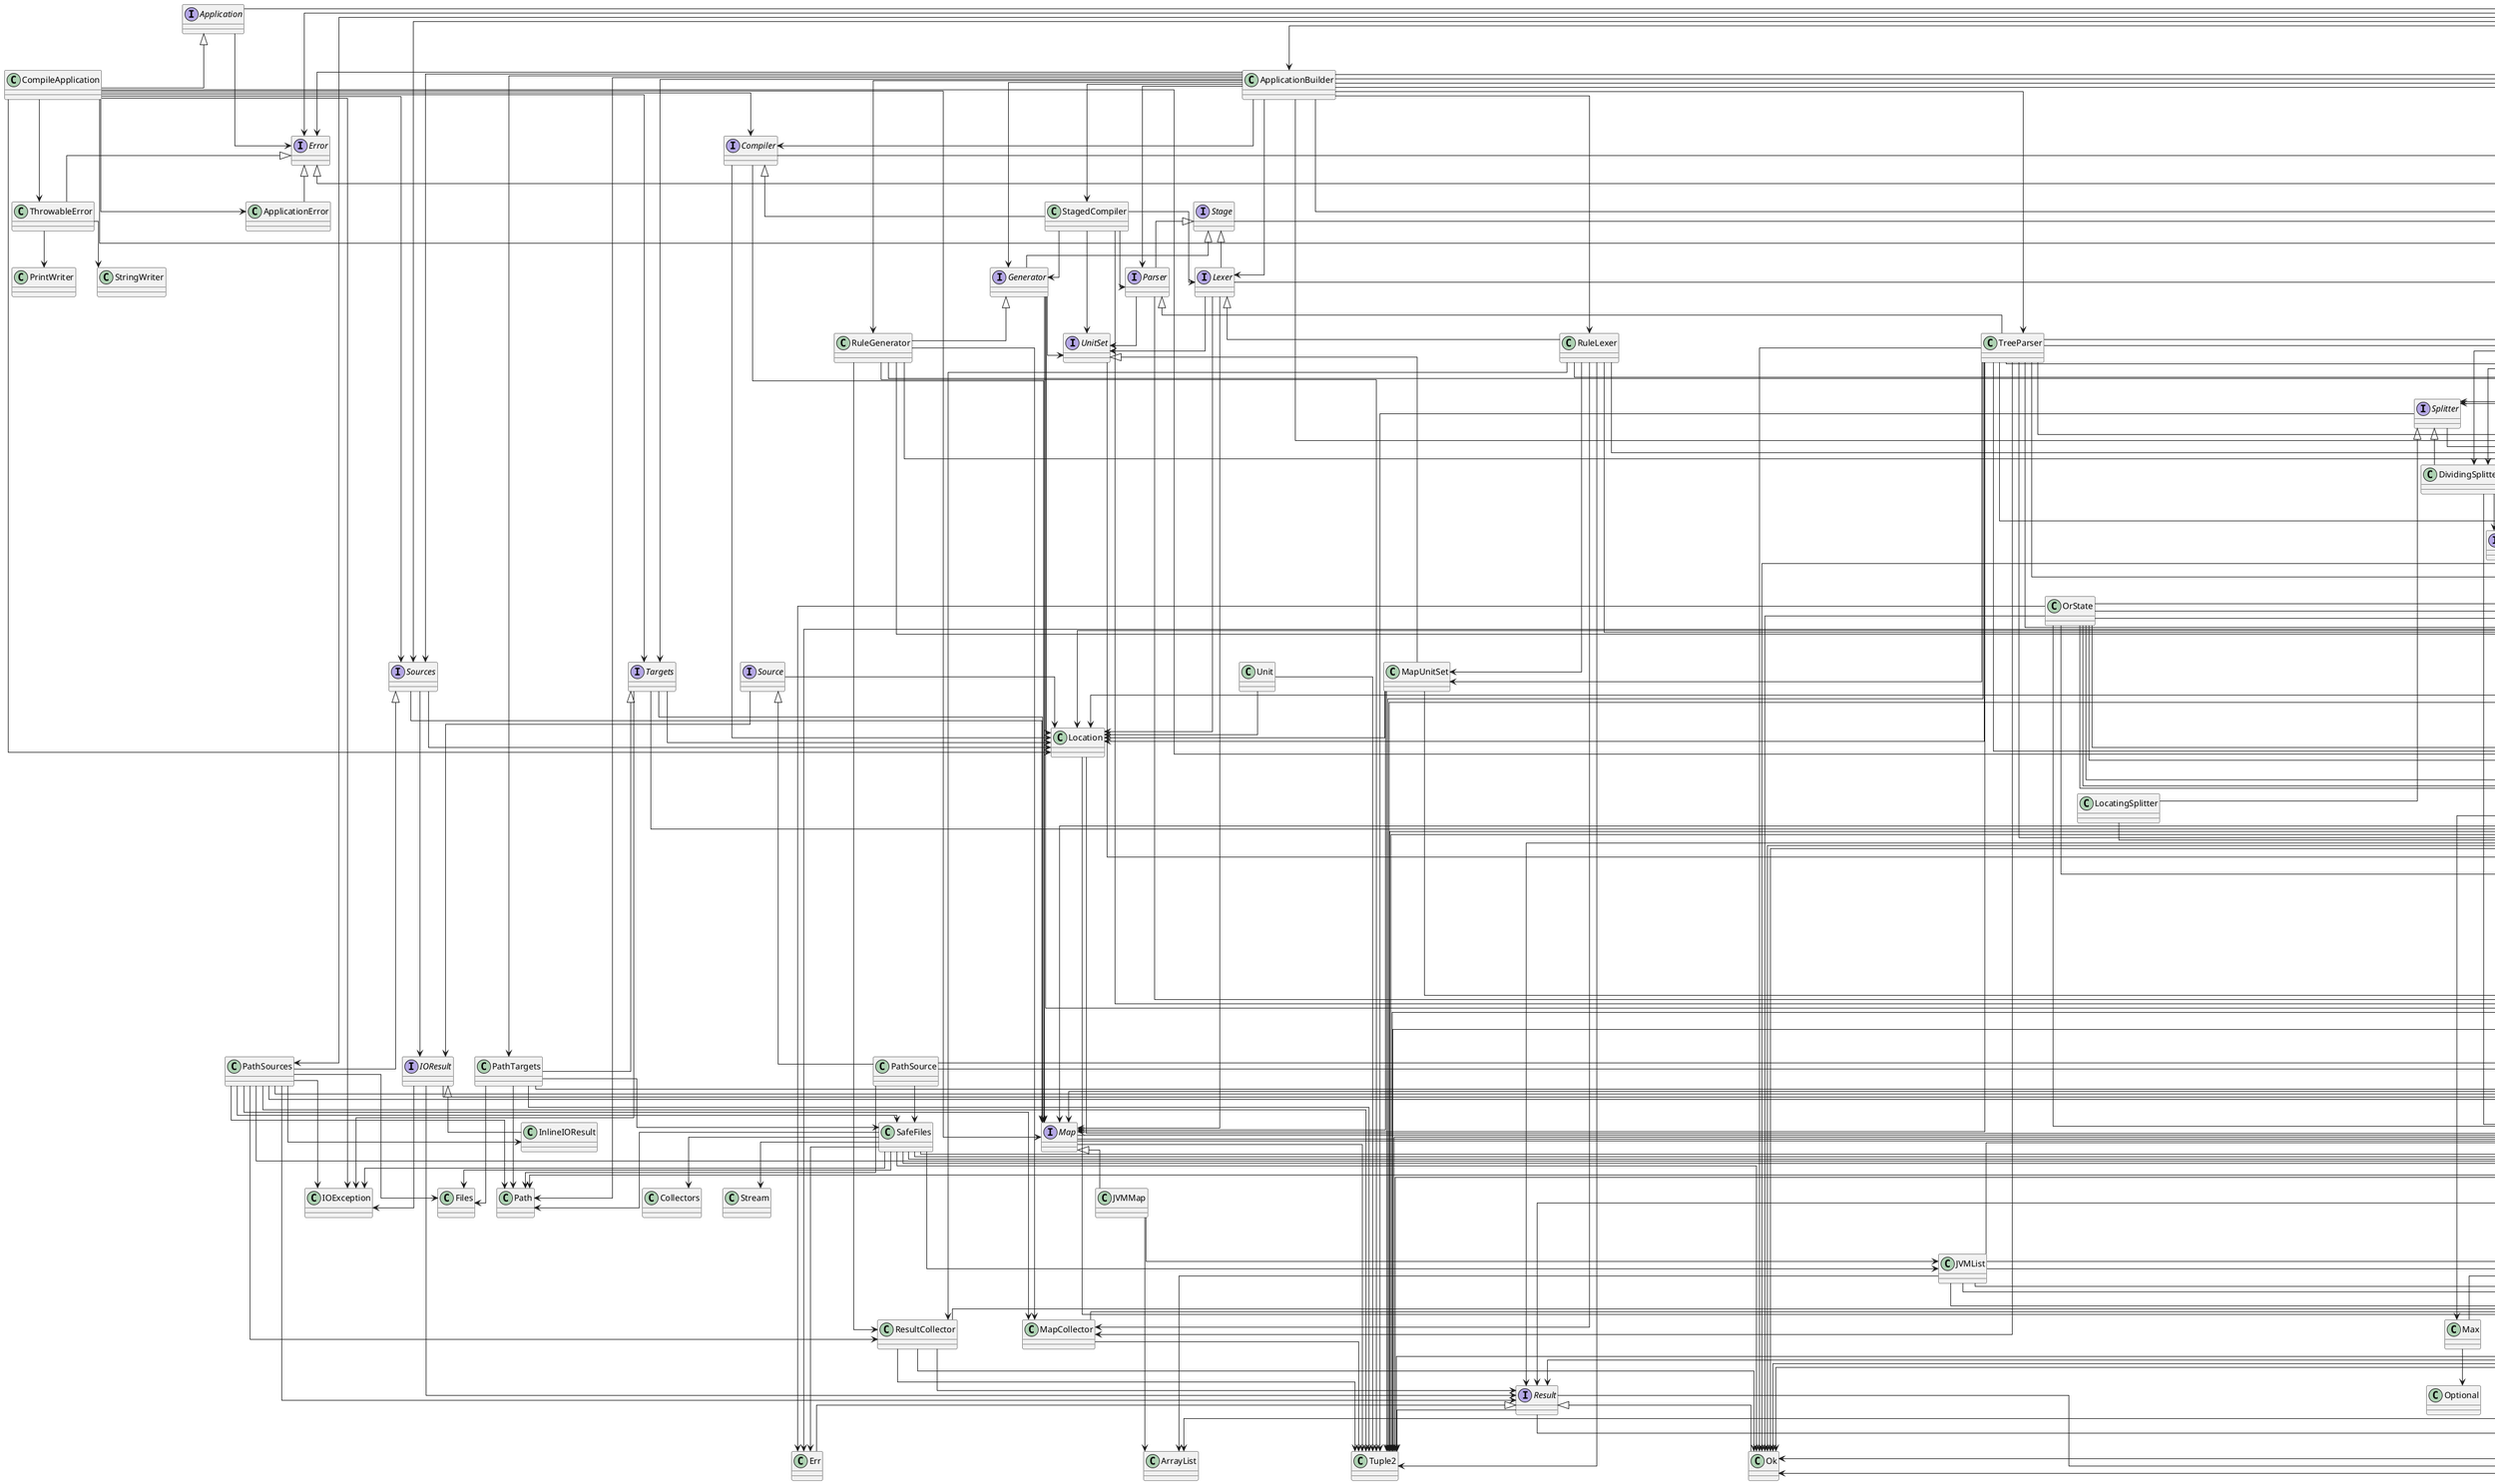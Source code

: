 @startuml
skinparam linetype ortho
class TypescriptLang

class TypeScriptTargetPlatform
TargetPlatform <|-- TypeScriptTargetPlatform

interface Targets

class Unit

interface List

interface TargetPlatform

class ParseUnit

class Joiner
Collector <|-- Joiner

class ListCollector
Collector <|-- ListCollector

class FlattenJava
Passer <|-- FlattenJava

class Maps

class Tuple2

class ApplicationError
Error <|-- ApplicationError

class StagedCompiler
Compiler <|-- StagedCompiler

interface LazyRule
Rule <|-- LazyRule

interface Compiler

class MapCollector
Collector <|-- MapCollector

class ImmutableCompileError
CompileError <|-- ImmutableCompileError

interface NodeList

interface Folder

class LastSelector
Selector <|-- LastSelector

class RuleGenerator
Generator <|-- RuleGenerator

interface Passer

class InlineCompileResult
CompileResult <|-- InlineCompileResult

class RuleLexer
Lexer <|-- RuleLexer

class CompileApplication
Application <|-- CompileApplication

class MapUnitSet
UnitSet <|-- MapUnitSet

class OrState

class InlinePassResult
ParseResult <|-- InlinePassResult

interface ParseState

interface Rule

class CompileResultCollector
Collector <|-- CompileResultCollector

interface Error

class PathTargets
Targets <|-- PathTargets

class Location

class SingleHead
Head <|-- SingleHead

interface Option

class StripRule
Rule <|-- StripRule

class CompileErrors

class Ok
Result <|-- Ok

interface Parser
Stage <|-- Parser

interface Lexer
Stage <|-- Lexer

class DivideRule
Rule <|-- DivideRule

interface IOResult

class LocatingRule
Rule <|-- LocatingRule

class SuffixRule
Rule <|-- SuffixRule

interface Result

interface AfterAll

class PlantUMLLang

interface ParseResult

class Main

class Console

class LastLocator
Locator <|-- LastLocator

class MutableDivideState
DivideState <|-- MutableDivideState

interface CompileError
Error <|-- CompileError

interface Locator

class TypeSeparatorFolder
Folder <|-- TypeSeparatorFolder

class ContextRule
Rule <|-- ContextRule

interface Selector

interface UnitSet

class RangeHead
Head <|-- RangeHead

interface Source

class FlatMapHead
Head <|-- FlatMapHead

class FoldingDivider
Divider <|-- FoldingDivider

class Lists

class CommonLang

class InvocationFolder
Folder <|-- InvocationFolder

class JavaLang

interface Filter

class StringRule
Rule <|-- StringRule

class ThrowableError
Error <|-- ThrowableError

class None
Option <|-- None

class JVMList
List <|-- JVMList

class ResultCollector
Collector <|-- ResultCollector

interface Head

class StatementFolder
Folder <|-- StatementFolder

interface Generator
Stage <|-- Generator

class Max
Collector <|-- Max

class NodeContext
Context <|-- NodeContext

interface CompileResult

class DividingSplitter
Splitter <|-- DividingSplitter

class EmptyHead
Head <|-- EmptyHead

class NodeListCollector
Collector <|-- NodeListCollector

class NumberFilter
Filter <|-- NumberFilter

interface Stage

class CompileResults

class PathSources
Sources <|-- PathSources

interface Map

interface DivideState

class PlantUMLTargetPlatform
TargetPlatform <|-- PlantUMLTargetPlatform

class MutableLazyRule
LazyRule <|-- MutableLazyRule

class JVMMap
Map <|-- JVMMap

class PrefixRule
Rule <|-- PrefixRule

class EmptyAfterAll
AfterAll <|-- EmptyAfterAll

class FirstSelector
Selector <|-- FirstSelector

class ExactRule
Rule <|-- ExactRule

class PathSource
Source <|-- PathSource

class StringContext
Context <|-- StringContext

class TypeRule
Rule <|-- TypeRule

class SymbolFilter
Filter <|-- SymbolFilter

class InlineNodeList
NodeList <|-- InlineNodeList

class FirstLocator
Locator <|-- FirstLocator

interface Node

class OrRule
Rule <|-- OrRule

interface Iter

class NodeRule
Rule <|-- NodeRule

class Iters

class BlockFolder
Folder <|-- BlockFolder

class ApplicationBuilder

class DelimitedFolder
Folder <|-- DelimitedFolder

class TypeScriptAfterPasser
Passer <|-- TypeScriptAfterPasser

interface Collector

class Some
Option <|-- Some

class LocatingSplitter
Splitter <|-- LocatingSplitter

interface Context

class MergeDiagram
AfterAll <|-- MergeDiagram

interface Sources

interface Application

class ImmutableParseState
ParseState <|-- ImmutableParseState

interface Divider

class TreeParser
Parser <|-- TreeParser

class Err
Result <|-- Err

class OptionNodeListRule
Rule <|-- OptionNodeListRule

class PlantUMLAfterPasser
Passer <|-- PlantUMLAfterPasser

class ValueFolder
Folder <|-- ValueFolder

class SafeFiles

class HeadedIter
Iter <|-- HeadedIter

interface Splitter

class MapNode
Node <|-- MapNode

class FilterRule
Rule <|-- FilterRule

class InlineIOResult
IOResult <|-- InlineIOResult

Iters --> Option
Iters --> EmptyHead
Iters --> HeadedIter
Iters --> RangeHead
Iters --> SingleHead
RangeHead --> None
RangeHead --> Some
MergeDiagram --> Option
MergeDiagram --> Tuple2
MergeDiagram --> List
MergeDiagram --> Lists
MergeDiagram --> Maps
MergeDiagram --> Iters
MergeDiagram --> ListCollector
MergeDiagram --> InlineNodeList
MergeDiagram --> MapNode
MergeDiagram --> NodeList
Node --> Option
Node --> Tuple2
Node --> Iter
ParseState --> Location
FlatMapHead --> None
FlatMapHead --> Iter
FlatMapHead --> Function
JVMList --> None
JVMList --> Some
JVMList --> HeadedIter
JVMList --> RangeHead
JVMList --> ListCollector
JVMList --> ArrayList
MutableLazyRule --> None
MutableLazyRule --> Option
MutableLazyRule --> Some
MutableLazyRule --> CompileResult
MutableLazyRule --> CompileErrors
MutableLazyRule --> Node
OrState --> None
OrState --> Option
OrState --> Some
OrState --> List
OrState --> Lists
OrState --> Err
OrState --> Ok
OrState --> CompileResult
OrState --> CompileResults
OrState --> Context
OrState --> CompileError
OrState --> ImmutableCompileError
DivideRule --> CompileResultCollector
DivideRule --> CompileErrors
DivideRule --> MapNode
DivideRule --> NodeList
DivideRule --> NodeListCollector
DivideRule --> FoldingDivider
DivideRule --> Folder
Locator --> Option
ListCollector --> List
ListCollector --> Lists
Lists --> ArrayList
Lists --> Arrays
IOResult --> Result
IOResult --> IOException
IOResult --> Function
Stage --> CompileResult
Iter --> Option
Iter --> Collector
Iter --> Result
Iter --> BiFunction
Iter --> Function
Iter --> Predicate
Selector --> Option
Selector --> Tuple2
Selector --> List
PrefixRule --> CompileErrors
Head --> Option
NodeContext --> Node
NodeList --> Option
NodeList --> Iter
NodeList --> CompileResult
NodeList --> Function
SingleHead --> None
SingleHead --> Some
Sources --> IOResult
Sources --> Location
Sources --> Map
Parser --> Node
Parser --> UnitSet
TreeParser --> Tuple2
TreeParser --> Map
TreeParser --> MapCollector
TreeParser --> Ok
TreeParser --> CompileResult
TreeParser --> CompileResultCollector
TreeParser --> CompileResults
TreeParser --> CompileError
TreeParser --> InlineNodeList
TreeParser --> NodeList
TreeParser --> Location
TreeParser --> AfterAll
TreeParser --> MapUnitSet
TreeParser --> ParseUnit
TreeParser --> Passer
InlineNodeList --> Some
InlineNodeList --> List
InlineNodeList --> Lists
InlineNodeList --> Joiner
InlineNodeList --> CompileResultCollector
UnitSet --> Iter
Rule --> CompileResult
Rule --> Node
RuleGenerator --> Tuple2
RuleGenerator --> MapCollector
RuleGenerator --> ResultCollector
RuleGenerator --> CompileResult
RuleGenerator --> CompileResults
RuleGenerator --> Rule
Map --> Tuple2
Map --> Iter
Map --> Function
Map --> Supplier
JVMMap --> JVMList
JVMMap --> ArrayList
Application --> Error
Application --> Option
Generator --> Node
Generator --> Location
Generator --> UnitSet
Generator --> Map
CompileResultCollector --> Ok
Max --> Optional
TypescriptLang --> Lists
TypescriptLang --> DivideRule
TypescriptLang --> LocatingRule
TypescriptLang --> NodeRule
TypescriptLang --> OrRule
TypescriptLang --> PrefixRule
TypescriptLang --> Rule
TypescriptLang --> StringRule
TypescriptLang --> StripRule
TypescriptLang --> SuffixRule
TypescriptLang --> TypeRule
TypescriptLang --> DelimitedFolder
MapNode --> None
MapNode --> Some
MapNode --> Map
MapNode --> Maps
MapNode --> Iters
MapNode --> Joiner
MapNode --> BiFunction
MapNode --> Function
Folder --> DivideState
FoldingDivider --> None
FoldingDivider --> Option
FoldingDivider --> Some
FoldingDivider --> Tuple2
FoldingDivider --> Folder
TargetPlatform --> Rule
TargetPlatform --> AfterAll
TargetPlatform --> Passer
TargetPlatform --> Path
MapCollector --> Tuple2
TypeScriptTargetPlatform --> TypeScriptAfterPasser
TypeScriptTargetPlatform --> TypescriptLang
TypeScriptTargetPlatform --> EmptyAfterAll
TypeScriptTargetPlatform --> Paths
EmptyHead --> None
CompileResults --> Ok
CompileResults --> Result
CompileResults --> CompileError
SafeFiles --> None
SafeFiles --> Option
SafeFiles --> Some
SafeFiles --> JVMList
SafeFiles --> Iter
SafeFiles --> Err
SafeFiles --> Ok
SafeFiles --> IOException
SafeFiles --> Files
SafeFiles --> Path
SafeFiles --> Collectors
SafeFiles --> Stream
Targets --> Location
Targets --> IOException
Targets --> Map
Targets --> Option
StagedCompiler --> Node
StagedCompiler --> UnitSet
StagedCompiler --> Generator
StagedCompiler --> Lexer
StagedCompiler --> Parser
MutableDivideState --> None
MutableDivideState --> Some
MutableDivideState --> List
MutableDivideState --> Lists
CompileApplication --> Some
CompileApplication --> Compiler
CompileApplication --> CompileError
CompileApplication --> ApplicationError
CompileApplication --> ThrowableError
CompileApplication --> Location
CompileApplication --> Sources
CompileApplication --> Targets
CompileApplication --> Map
CompileApplication --> IOException
ContextRule --> Lists
ContextRule --> NodeContext
ContextRule --> CompileError
ContextRule --> StringContext
ContextRule --> ImmutableCompileError
PlantUMLTargetPlatform --> PlantUMLAfterPasser
PlantUMLTargetPlatform --> MergeDiagram
PlantUMLTargetPlatform --> PlantUMLLang
PlantUMLTargetPlatform --> Paths
LocatingRule --> Tuple2
LocatingRule --> CompileErrors
LocatingRule --> FirstLocator
LocatingRule --> LastLocator
LocatingRule --> Locator
SuffixRule --> CompileErrors
JavaLang --> Lists
JavaLang --> ContextRule
JavaLang --> DivideRule
JavaLang --> FilterRule
JavaLang --> LocatingRule
JavaLang --> NodeRule
JavaLang --> OrRule
JavaLang --> PrefixRule
JavaLang --> Rule
JavaLang --> Splitter
JavaLang --> StringRule
JavaLang --> StripRule
JavaLang --> SuffixRule
JavaLang --> TypeRule
JavaLang --> Divider
JavaLang --> FoldingDivider
JavaLang --> DelimitedFolder
JavaLang --> DividingSplitter
PlantUMLLang --> Lists
PlantUMLLang --> DivideRule
PlantUMLLang --> ExactRule
PlantUMLLang --> LocatingRule
PlantUMLLang --> OrRule
PlantUMLLang --> PrefixRule
PlantUMLLang --> Rule
PlantUMLLang --> StringRule
PlantUMLLang --> SuffixRule
PlantUMLLang --> TypeRule
PlantUMLLang --> StatementFolder
CompileResult --> Tuple2
CompileResult --> Result
CompileResult --> CompileError
CompileResult --> BiFunction
CompileResult --> Function
CompileResult --> Supplier
FlattenJava --> Some
FlattenJava --> ListCollector
FlattenJava --> CompileResults
FlattenJava --> InlineNodeList
FlattenJava --> NodeList
FlattenJava --> InlinePassResult
FlattenJava --> ParseResult
FlattenJava --> ParseUnit
FilterRule --> CompileErrors
FilterRule --> Filter
FilterRule --> NumberFilter
FilterRule --> SymbolFilter
Unit --> Tuple2
Unit --> Location
Passer --> Node
Passer --> ParseState
Result --> Tuple2
Result --> Function
Result --> Supplier
ApplicationBuilder --> Option
ApplicationBuilder --> Error
ApplicationBuilder --> Compiler
ApplicationBuilder --> StagedCompiler
ApplicationBuilder --> TargetPlatform
ApplicationBuilder --> Sources
ApplicationBuilder --> PathTargets
ApplicationBuilder --> Targets
ApplicationBuilder --> FlattenJava
ApplicationBuilder --> JavaLang
ApplicationBuilder --> AfterAll
ApplicationBuilder --> Passer
ApplicationBuilder --> Generator
ApplicationBuilder --> RuleGenerator
ApplicationBuilder --> Lexer
ApplicationBuilder --> RuleLexer
ApplicationBuilder --> Parser
ApplicationBuilder --> TreeParser
ApplicationBuilder --> Path
Maps --> HashMap
ParseUnit --> ParseState
List --> Option
List --> Tuple2
List --> Iter
List --> BiFunction
ResultCollector --> Tuple2
ResultCollector --> Ok
ResultCollector --> Result
Compiler --> CompileResult
Compiler --> Location
Compiler --> Map
OrRule --> Iter
OrRule --> Context
OrRule --> NodeContext
OrRule --> StringContext
OrRule --> CompileError
OrRule --> List
OrRule --> Function
PathSource --> List
PathSource --> Lists
PathSource --> SafeFiles
PathSource --> Path
PathTargets --> Tuple2
PathTargets --> Iters
PathTargets --> SafeFiles
PathTargets --> Files
PathTargets --> Path
CompileErrors --> Err
CompileErrors --> CompileResult
CompileErrors --> CompileResults
CompileErrors --> NodeContext
CompileErrors --> StringContext
CompileErrors --> Node
CompileErrors --> ImmutableCompileError
DivideState --> Tuple2
DivideState --> Option
DivideState --> Iter
HeadedIter --> Ok
Lexer --> Map
Lexer --> Node
Lexer --> Location
Lexer --> UnitSet
Option --> Consumer
Option --> Function
Option --> Predicate
Option --> Supplier
StringRule --> Ok
StringRule --> CompileResults
StringRule --> CompileErrors
StringRule --> MapNode
InlinePassResult --> None
InlinePassResult --> Option
InlinePassResult --> Some
InlinePassResult --> Ok
InlinePassResult --> CompileResults
InlinePassResult --> ParseState
Source --> IOResult
Source --> Location
PathSources --> Tuple2
PathSources --> List
PathSources --> MapCollector
PathSources --> Iter
PathSources --> ListCollector
PathSources --> ResultCollector
PathSources --> Result
PathSources --> InlineIOResult
PathSources --> SafeFiles
PathSources --> IOException
PathSources --> Files
PathSources --> Path
MapUnitSet --> Tuple2
MapUnitSet --> Node
MapUnitSet --> Location
MapUnitSet --> Map
ThrowableError --> PrintWriter
ThrowableError --> StringWriter
ExactRule --> Ok
ExactRule --> CompileResults
ExactRule --> CompileErrors
ExactRule --> MapNode
LocatingSplitter --> Locator
FirstLocator --> None
FirstLocator --> Some
AfterAll --> Node
AfterAll --> Location
AfterAll --> Map
Joiner --> None
Joiner --> Option
Joiner --> Some
LastLocator --> None
LastLocator --> Some
Splitter --> Option
Splitter --> Tuple2
ParseResult --> CompileResult
ParseResult --> Node
ParseResult --> Supplier
ImmutableCompileError --> List
ImmutableCompileError --> Lists
ImmutableCompileError --> Iter
ImmutableCompileError --> Joiner
ImmutableCompileError --> Max
ImmutableCompileError --> Context
FirstSelector --> Joiner
LastSelector --> Joiner
CommonLang --> Lists
CommonLang --> ContextRule
CommonLang --> DivideRule
CommonLang --> ExactRule
CommonLang --> FilterRule
CommonLang --> LocatingRule
CommonLang --> NodeRule
CommonLang --> OrRule
CommonLang --> PrefixRule
CommonLang --> Rule
CommonLang --> Splitter
CommonLang --> StringRule
CommonLang --> StripRule
CommonLang --> SuffixRule
CommonLang --> TypeRule
CommonLang --> FoldingDivider
CommonLang --> DelimitedFolder
CommonLang --> StatementFolder
CommonLang --> DividingSplitter
TypeScriptAfterPasser --> None
TypeScriptAfterPasser --> Option
TypeScriptAfterPasser --> Some
TypeScriptAfterPasser --> Lists
TypeScriptAfterPasser --> CompileResult
TypeScriptAfterPasser --> CompileResults
TypeScriptAfterPasser --> InlineNodeList
TypeScriptAfterPasser --> MapNode
TypeScriptAfterPasser --> NodeList
TypeScriptAfterPasser --> NodeListCollector
TypeScriptAfterPasser --> InlinePassResult
TypeScriptAfterPasser --> ParseResult
TypeScriptAfterPasser --> ParseUnit
NodeRule --> Ok
NodeRule --> CompileResults
NodeRule --> CompileErrors
NodeRule --> MapNode
DividingSplitter --> List
DividingSplitter --> ListCollector
DividingSplitter --> Divider
Main --> Console
Main --> Option
Main --> Iters
Main --> ApplicationBuilder
Main --> Error
Main --> PlantUMLTargetPlatform
Main --> TargetPlatform
Main --> TypeScriptTargetPlatform
Main --> PathSources
Main --> Sources
Main --> Paths
Divider --> Iter
OptionNodeListRule --> Lists
OptionNodeListRule --> OrRule
RuleLexer --> Tuple2
RuleLexer --> MapCollector
RuleLexer --> ResultCollector
RuleLexer --> CompileResult
RuleLexer --> CompileResults
RuleLexer --> Rule
RuleLexer --> MapUnitSet
Location --> List
Location --> Joiner
TypeRule --> Lists
TypeRule --> CompileResults
TypeRule --> Context
TypeRule --> NodeContext
TypeRule --> StringContext
TypeRule --> CompileError
TypeRule --> CompileErrors
TypeRule --> ImmutableCompileError
PlantUMLAfterPasser --> Some
PlantUMLAfterPasser --> List
PlantUMLAfterPasser --> ListCollector
PlantUMLAfterPasser --> CompileResult
PlantUMLAfterPasser --> CompileResultCollector
PlantUMLAfterPasser --> CompileResults
PlantUMLAfterPasser --> CompileErrors
PlantUMLAfterPasser --> InlineNodeList
PlantUMLAfterPasser --> MapNode
PlantUMLAfterPasser --> NodeList
PlantUMLAfterPasser --> NodeListCollector
PlantUMLAfterPasser --> StringRule
PlantUMLAfterPasser --> InlinePassResult
PlantUMLAfterPasser --> ParseResult
PlantUMLAfterPasser --> ParseUnit
@enduml
